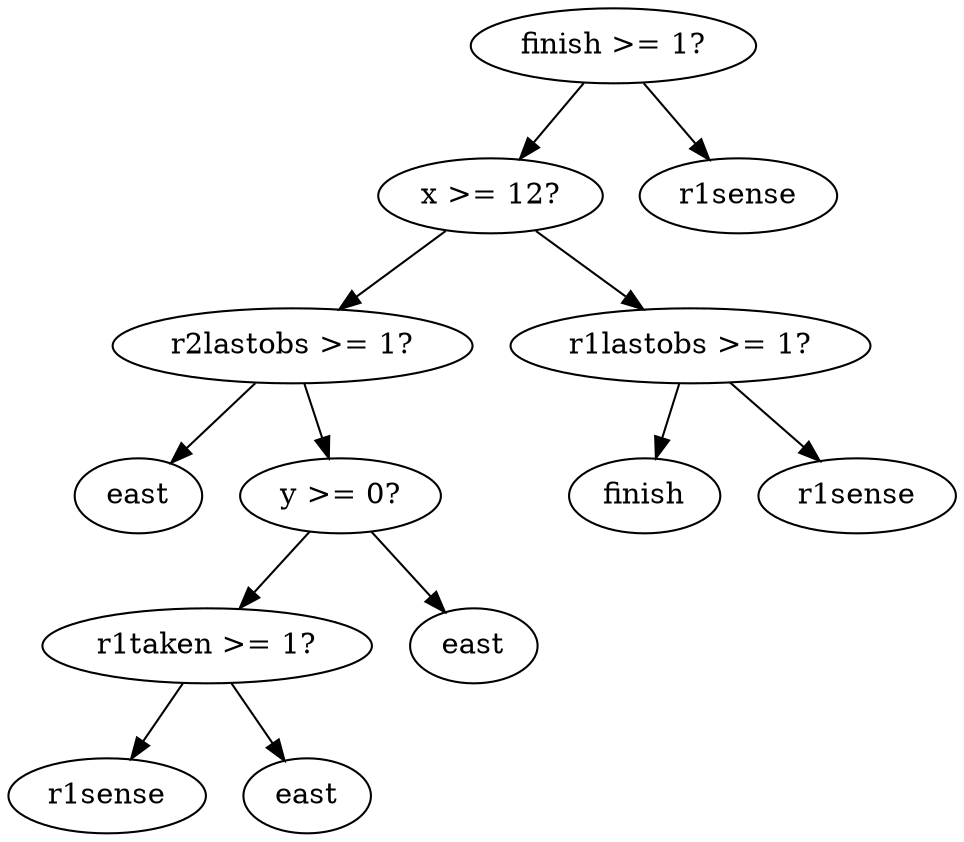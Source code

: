 digraph tree {
    "0x0" [label="finish >= 1?"];
    "0x1" [label="x >= 12?"];
    "0x2" [label="r2lastobs >= 1?"];
    "0x3" [label="east"];
    "0x4" [label="y >= 0?"];
    "0x5" [label="r1taken >= 1?"];
    "0x6" [label="r1sense"];
    "0x7" [label="east"];
    "0x8" [label="east"];
    "0x9" [label="r1lastobs >= 1?"];
    "0xa" [label="finish"];
    "0xb" [label="r1sense"];
    "0xc" [label="r1sense"];
    "0x0" -> "0x1";
    "0x0" -> "0xc";
    "0x1" -> "0x2";
    "0x1" -> "0x9";
    "0x2" -> "0x3";
    "0x2" -> "0x4";
    "0x4" -> "0x5";
    "0x4" -> "0x8";
    "0x5" -> "0x6";
    "0x5" -> "0x7";
    "0x9" -> "0xa";
    "0x9" -> "0xb";
}
